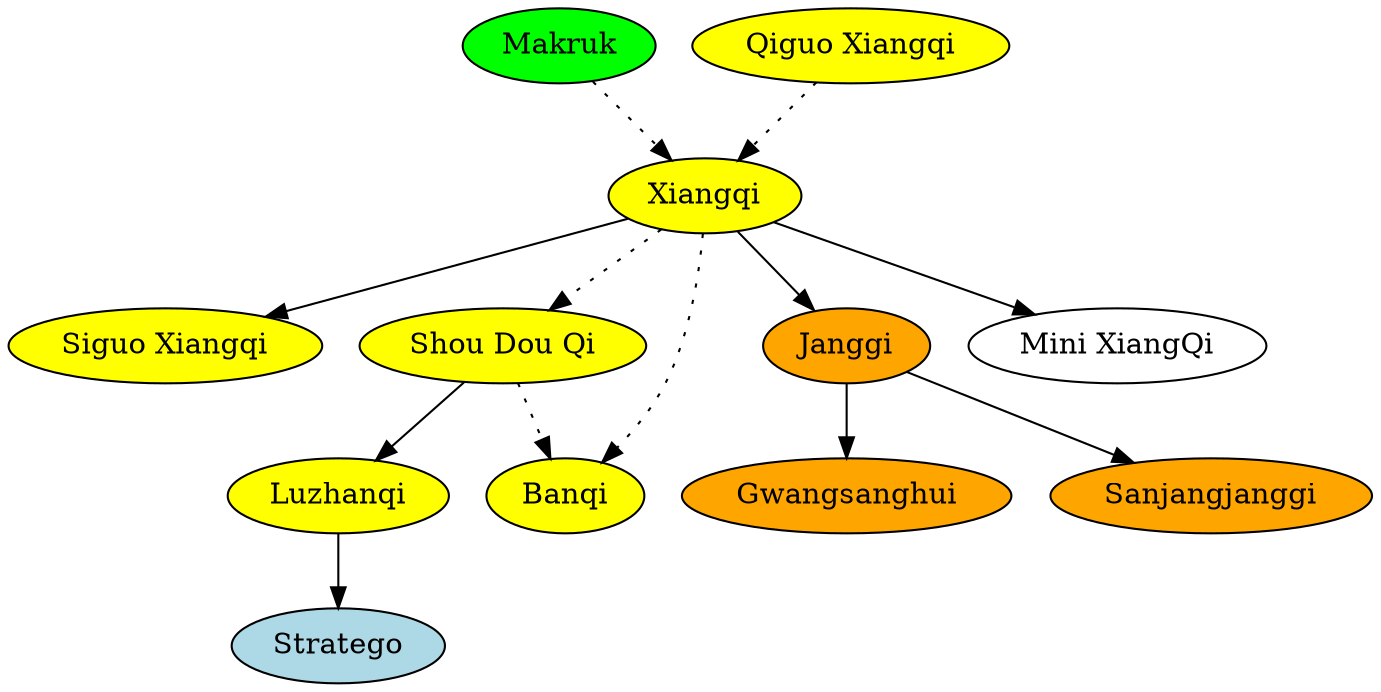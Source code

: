 digraph chess {
    "Makruk"[style="filled",fillcolor="green"];
    "Qiguo Xiangqi"[style="filled",fillcolor="yellow"];
    "Xiangqi"[style="filled",fillcolor="yellow"];
    "Siguo Xiangqi"[style="filled",fillcolor="yellow"];
    "Shou Dou Qi"[style="filled",fillcolor="yellow"];
    "Luzhanqi"[style="filled",fillcolor="yellow"];
    "Banqi"[style="filled",fillcolor="yellow"];
    "Janggi"[style="filled",fillcolor="orange"];
    "Gwangsanghui"[style="filled",fillcolor="orange"];
    "Sanjangjanggi"[style="filled",fillcolor="orange"];
    "Stratego"[style="filled",fillcolor="lightblue"];
    "Mini XiangQi";

    "Qiguo Xiangqi" -> "Xiangqi"[style=dotted];
    "Makruk" -> "Xiangqi"[style=dotted];
    "Xiangqi" -> "Siguo Xiangqi";
    "Xiangqi" -> "Shou Dou Qi"[style=dotted];
    "Xiangqi" -> "Banqi"[style=dotted];
    "Shou Dou Qi" -> "Banqi"[style=dotted];
    "Shou Dou Qi" -> "Luzhanqi";
    "Luzhanqi" -> "Stratego";
    "Xiangqi" -> "Janggi";
    "Janggi" -> "Gwangsanghui";
    "Janggi" -> "Sanjangjanggi";
    "Xiangqi" -> "Mini XiangQi";
}

